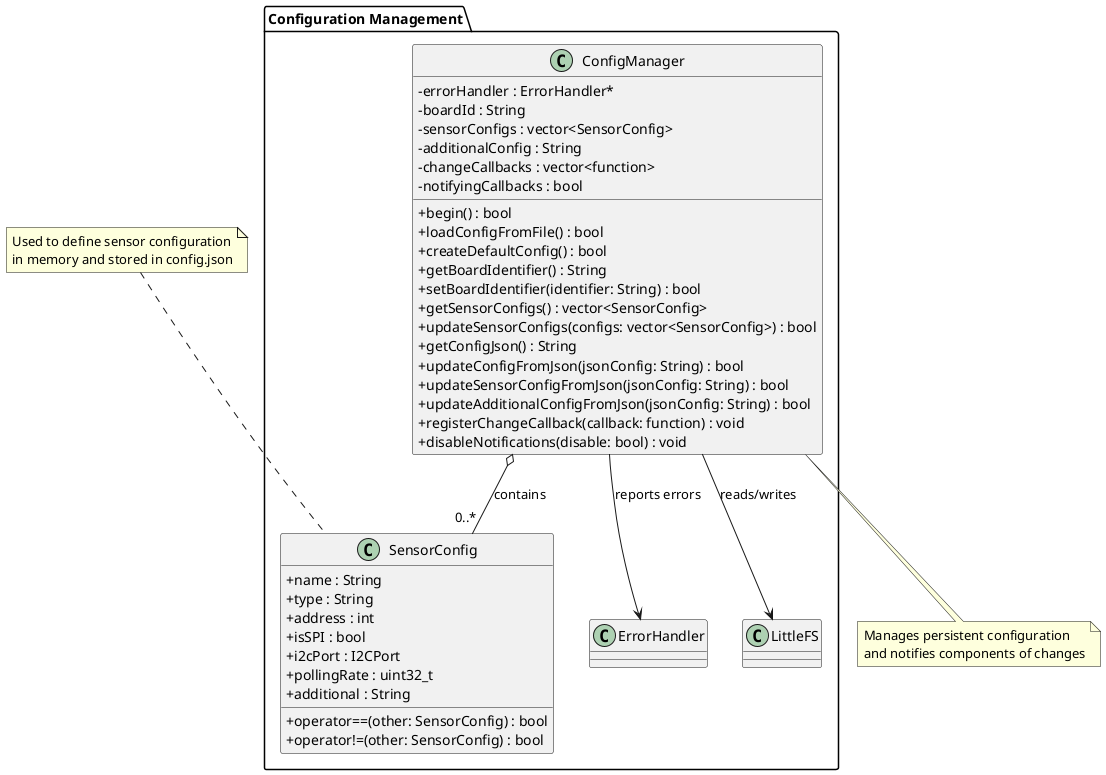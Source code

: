 @startuml
skinparam classAttributeIconSize 0

package "Configuration Management" {
  class SensorConfig {
    +name : String
    +type : String
    +address : int
    +isSPI : bool
    +i2cPort : I2CPort
    +pollingRate : uint32_t
    +additional : String
    +operator==(other: SensorConfig) : bool
    +operator!=(other: SensorConfig) : bool
  }

  class ConfigManager {
    -errorHandler : ErrorHandler*
    -boardId : String
    -sensorConfigs : vector<SensorConfig>
    -additionalConfig : String
    -changeCallbacks : vector<function>
    -notifyingCallbacks : bool
    +begin() : bool
    +loadConfigFromFile() : bool
    +createDefaultConfig() : bool
    +getBoardIdentifier() : String
    +setBoardIdentifier(identifier: String) : bool
    +getSensorConfigs() : vector<SensorConfig>
    +updateSensorConfigs(configs: vector<SensorConfig>) : bool
    +getConfigJson() : String
    +updateConfigFromJson(jsonConfig: String) : bool
    +updateSensorConfigFromJson(jsonConfig: String) : bool
    +updateAdditionalConfigFromJson(jsonConfig: String) : bool
    +registerChangeCallback(callback: function) : void
    +disableNotifications(disable: bool) : void
  }

  class ErrorHandler
  class LittleFS

  ConfigManager o-- "0..*" SensorConfig : contains
  ConfigManager --> ErrorHandler : reports errors
  ConfigManager --> LittleFS : reads/writes
}

note top of SensorConfig
  Used to define sensor configuration
  in memory and stored in config.json
end note

note bottom of ConfigManager
  Manages persistent configuration
  and notifies components of changes
end note
@enduml